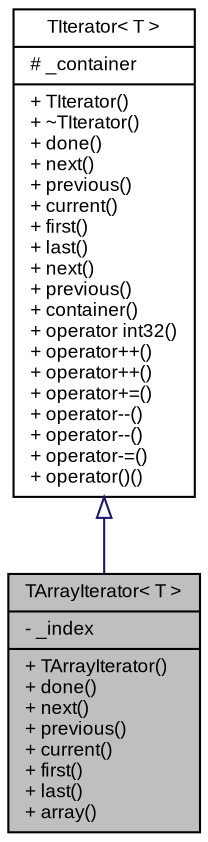 digraph G
{
  bgcolor="transparent";
  edge [fontname="Arial",fontsize="9",labelfontname="Arial",labelfontsize="9"];
  node [fontname="Arial",fontsize="9",shape=record];
  Node1 [label="{TArrayIterator\< T \>\n|- _index\l|+ TArrayIterator()\l+ done()\l+ next()\l+ previous()\l+ current()\l+ first()\l+ last()\l+ array()\l}",height=0.2,width=0.4,color="black", fillcolor="grey75", style="filled" fontcolor="black"];
  Node2 -> Node1 [dir=back,color="midnightblue",fontsize="9",style="solid",arrowtail="empty",fontname="Arial"];
  Node2 [label="{TIterator\< T \>\n|# _container\l|+ TIterator()\l+ ~TIterator()\l+ done()\l+ next()\l+ previous()\l+ current()\l+ first()\l+ last()\l+ next()\l+ previous()\l+ container()\l+ operator int32()\l+ operator++()\l+ operator++()\l+ operator+=()\l+ operator--()\l+ operator--()\l+ operator-=()\l+ operator()()\l}",height=0.2,width=0.4,color="black",URL="$classSteinberg_1_1TIterator.html",tooltip="Template container iterator base class (abstract)."];
}
